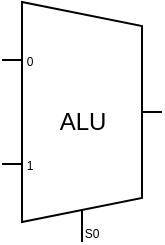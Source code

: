 <mxfile version="12.6.4" type="github">
  <diagram id="l-QONBMP0DDUvviEroiV" name="Page-1">
    <mxGraphModel dx="578" dy="286" grid="1" gridSize="10" guides="1" tooltips="1" connect="1" arrows="1" fold="1" page="1" pageScale="1" pageWidth="827" pageHeight="583" math="0" shadow="0">
      <root>
        <mxCell id="0"/>
        <mxCell id="1" parent="0"/>
        <mxCell id="b9wL08kcFKdRMESmPfWV-2" value="ALU" style="shadow=0;dashed=0;align=center;html=1;strokeWidth=1;shape=mxgraph.electrical.abstract.mux2;" vertex="1" parent="1">
          <mxGeometry x="360" y="160" width="80" height="120" as="geometry"/>
        </mxCell>
      </root>
    </mxGraphModel>
  </diagram>
</mxfile>
